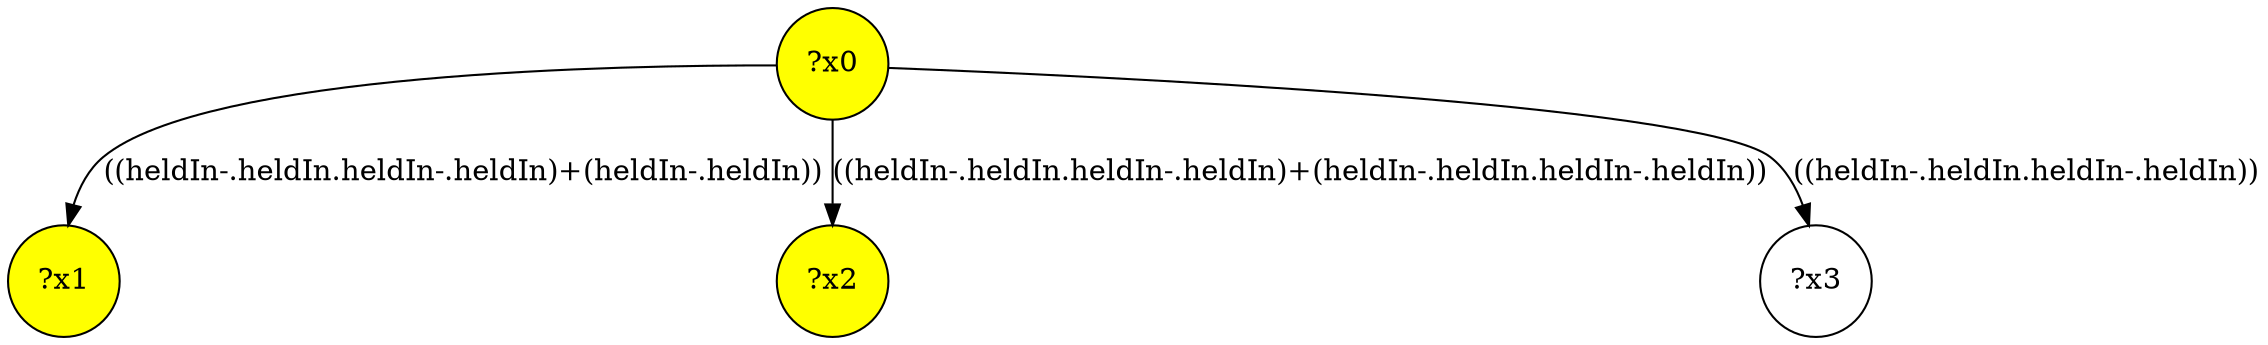digraph g {
	x1 [fillcolor="yellow", style="filled," shape=circle, label="?x1"];
	x0 [fillcolor="yellow", style="filled," shape=circle, label="?x0"];
	x2 [fillcolor="yellow", style="filled," shape=circle, label="?x2"];
	x0 -> x1 [label="((heldIn-.heldIn.heldIn-.heldIn)+(heldIn-.heldIn))"];
	x0 -> x2 [label="((heldIn-.heldIn.heldIn-.heldIn)+(heldIn-.heldIn.heldIn-.heldIn))"];
	x3 [shape=circle, label="?x3"];
	x0 -> x3 [label="((heldIn-.heldIn.heldIn-.heldIn))"];
}
